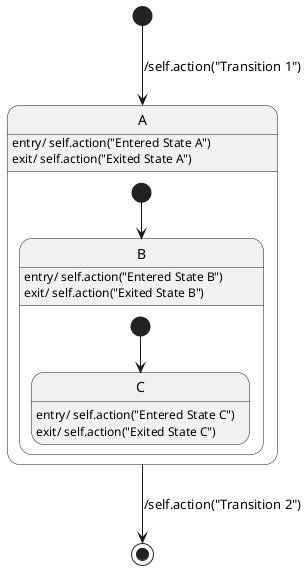 @startuml

'title T3_nested_entry_exit

state A {
    state B {
        state C
    }
}
state End <<end>>

state A : entry/ self.action("Entered State A")
state A : exit/ self.action("Exited State A")
state B : entry/ self.action("Entered State B")
state B : exit/ self.action("Exited State B")
state C : entry/ self.action("Entered State C")
state C : exit/ self.action("Exited State C")

[*] --> A : /self.action("Transition 1")
state A {
    [*] --> B
    state B {
        [*] --> C
    }
}
A --> End : /self.action("Transition 2")

@enduml

@startexpected
Transition 1
Entered State A
Entered State B
Entered State C
Exited State C
Exited State B
Exited State A
Transition 2
@endexpected